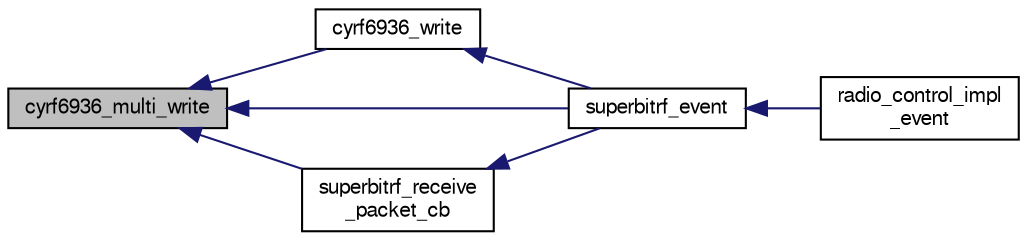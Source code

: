 digraph "cyrf6936_multi_write"
{
  edge [fontname="FreeSans",fontsize="10",labelfontname="FreeSans",labelfontsize="10"];
  node [fontname="FreeSans",fontsize="10",shape=record];
  rankdir="LR";
  Node1 [label="cyrf6936_multi_write",height=0.2,width=0.4,color="black", fillcolor="grey75", style="filled", fontcolor="black"];
  Node1 -> Node2 [dir="back",color="midnightblue",fontsize="10",style="solid",fontname="FreeSans"];
  Node2 [label="cyrf6936_write",height=0.2,width=0.4,color="black", fillcolor="white", style="filled",URL="$cyrf6936_8h.html#a5bd95c0f89a44a38d8fc8b71a8d1b2b3",tooltip="Write to one register. "];
  Node2 -> Node3 [dir="back",color="midnightblue",fontsize="10",style="solid",fontname="FreeSans"];
  Node3 [label="superbitrf_event",height=0.2,width=0.4,color="black", fillcolor="white", style="filled",URL="$modules_2datalink_2superbitrf_8h.html#a3dba487ecc02fb6e7bdde994032fd795",tooltip="The superbitrf on event call. "];
  Node3 -> Node4 [dir="back",color="midnightblue",fontsize="10",style="solid",fontname="FreeSans"];
  Node4 [label="radio_control_impl\l_event",height=0.2,width=0.4,color="black", fillcolor="white", style="filled",URL="$superbitrf__rc_8c.html#a760dbd4fa3f62cc43524fc420c2a9e5f",tooltip="RC event function with handler callback. "];
  Node1 -> Node3 [dir="back",color="midnightblue",fontsize="10",style="solid",fontname="FreeSans"];
  Node1 -> Node5 [dir="back",color="midnightblue",fontsize="10",style="solid",fontname="FreeSans"];
  Node5 [label="superbitrf_receive\l_packet_cb",height=0.2,width=0.4,color="black", fillcolor="white", style="filled",URL="$modules_2datalink_2superbitrf_8c.html#af3aa1f553183ecf594fa1c016e79110e",tooltip="When we receive a packet this callback is called. "];
  Node5 -> Node3 [dir="back",color="midnightblue",fontsize="10",style="solid",fontname="FreeSans"];
}
